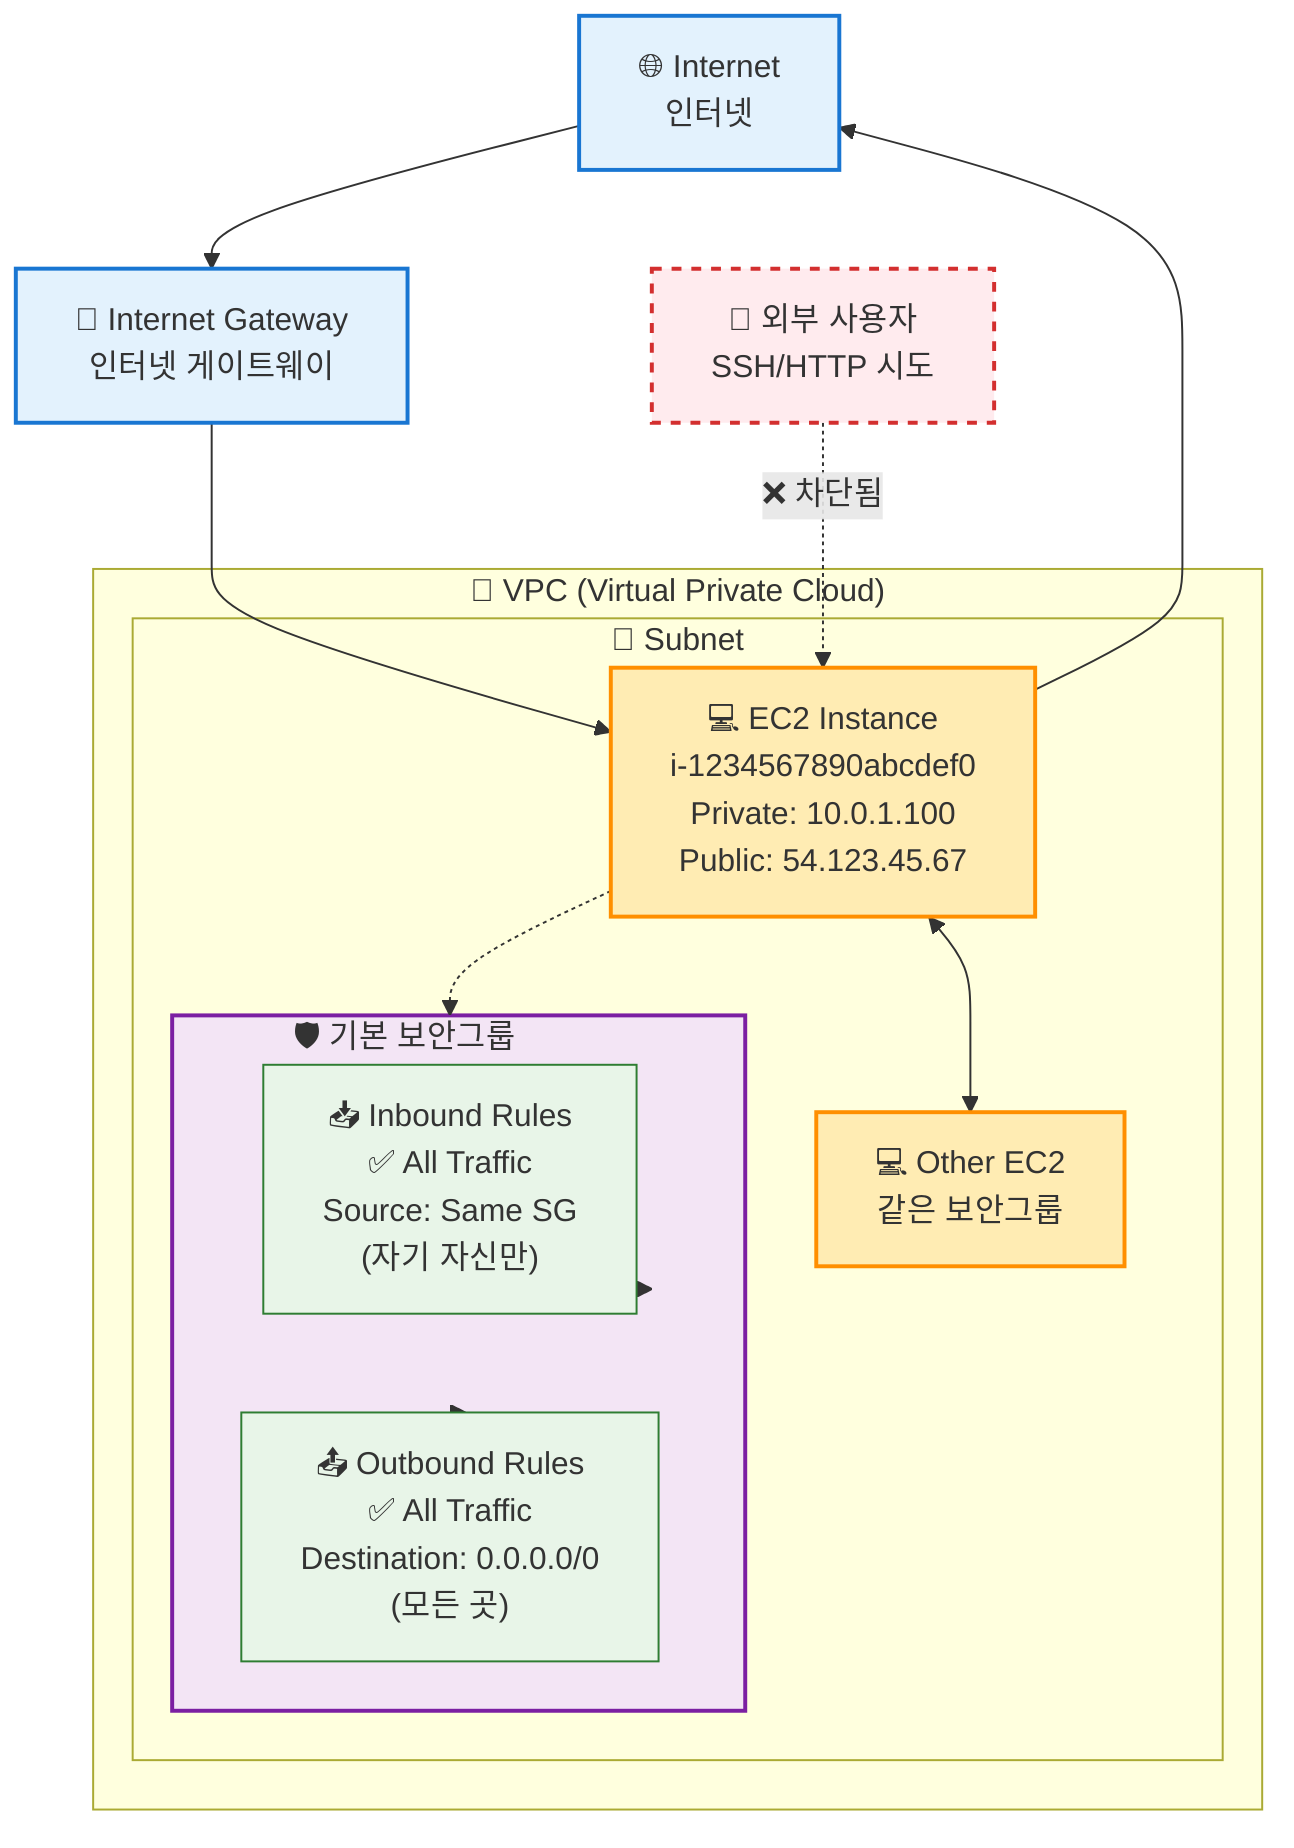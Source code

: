 graph TB
    Internet[🌐 Internet<br/>인터넷]
    IGW[🚪 Internet Gateway<br/>인터넷 게이트웨이]
    
    subgraph VPC ["🏢 VPC (Virtual Private Cloud)"]
        subgraph Subnet ["📡 Subnet"]
            EC2_1[💻 EC2 Instance<br/>i-1234567890abcdef0<br/>Private: 10.0.1.100<br/>Public: 54.123.45.67]
            EC2_2[💻 Other EC2<br/>같은 보안그룹]
            
            subgraph SG ["🛡️ 기본 보안그룹<br/>sg-0123456789abcdef0"]
                Inbound["📥 Inbound Rules<br/>✅ All Traffic<br/>Source: Same SG<br/>(자기 자신만)"]
                Outbound["📤 Outbound Rules<br/>✅ All Traffic<br/>Destination: 0.0.0.0/0<br/>(모든 곳)"]
            end
        end
    end
    
    ExternalUser[👤 외부 사용자<br/>SSH/HTTP 시도]
    
    %% 연결 관계
    Internet --> IGW
    IGW --> EC2_1
    EC2_1 -.-> SG
    SG --> Inbound
    SG --> Outbound
    
    %% 허용된 통신
    EC2_1 <--> EC2_2
    EC2_1 --> Internet
    
    %% 차단된 통신
    ExternalUser -.->|❌ 차단됨| EC2_1
    
    %% 스타일링
    classDef ec2Class fill:#ffecb3,stroke:#ff8f00,stroke-width:2px
    classDef sgClass fill:#f3e5f5,stroke:#7b1fa2,stroke-width:2px
    classDef ruleClass fill:#e8f5e8,stroke:#2e7d32,stroke-width:1px
    classDef blockedClass fill:#ffebee,stroke:#d32f2f,stroke-width:2px,stroke-dasharray: 5 5
    classDef allowedClass fill:#e8f5e8,stroke:#4caf50,stroke-width:2px
    classDef internetClass fill:#e3f2fd,stroke:#1976d2,stroke-width:2px
    
    class EC2_1,EC2_2 ec2Class
    class SG sgClass
    class Inbound,Outbound ruleClass
    class ExternalUser blockedClass
    class Internet,IGW internetClass